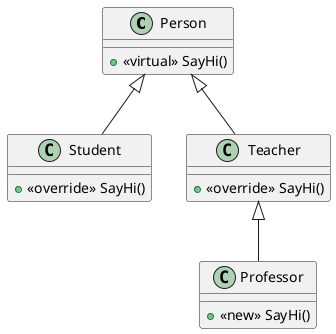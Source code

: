 @startuml
class Person
{
    + <<virtual>> SayHi()   
}
 class Student
{    
    + <<override>> SayHi()   
}
class Teacher
{
    + <<override>> SayHi()   
} 
class Professor
{
    + <<new>> SayHi()   
} 


Person  <|-- Student
Person  <|-- Teacher
Teacher <|-- Professor

@enduml